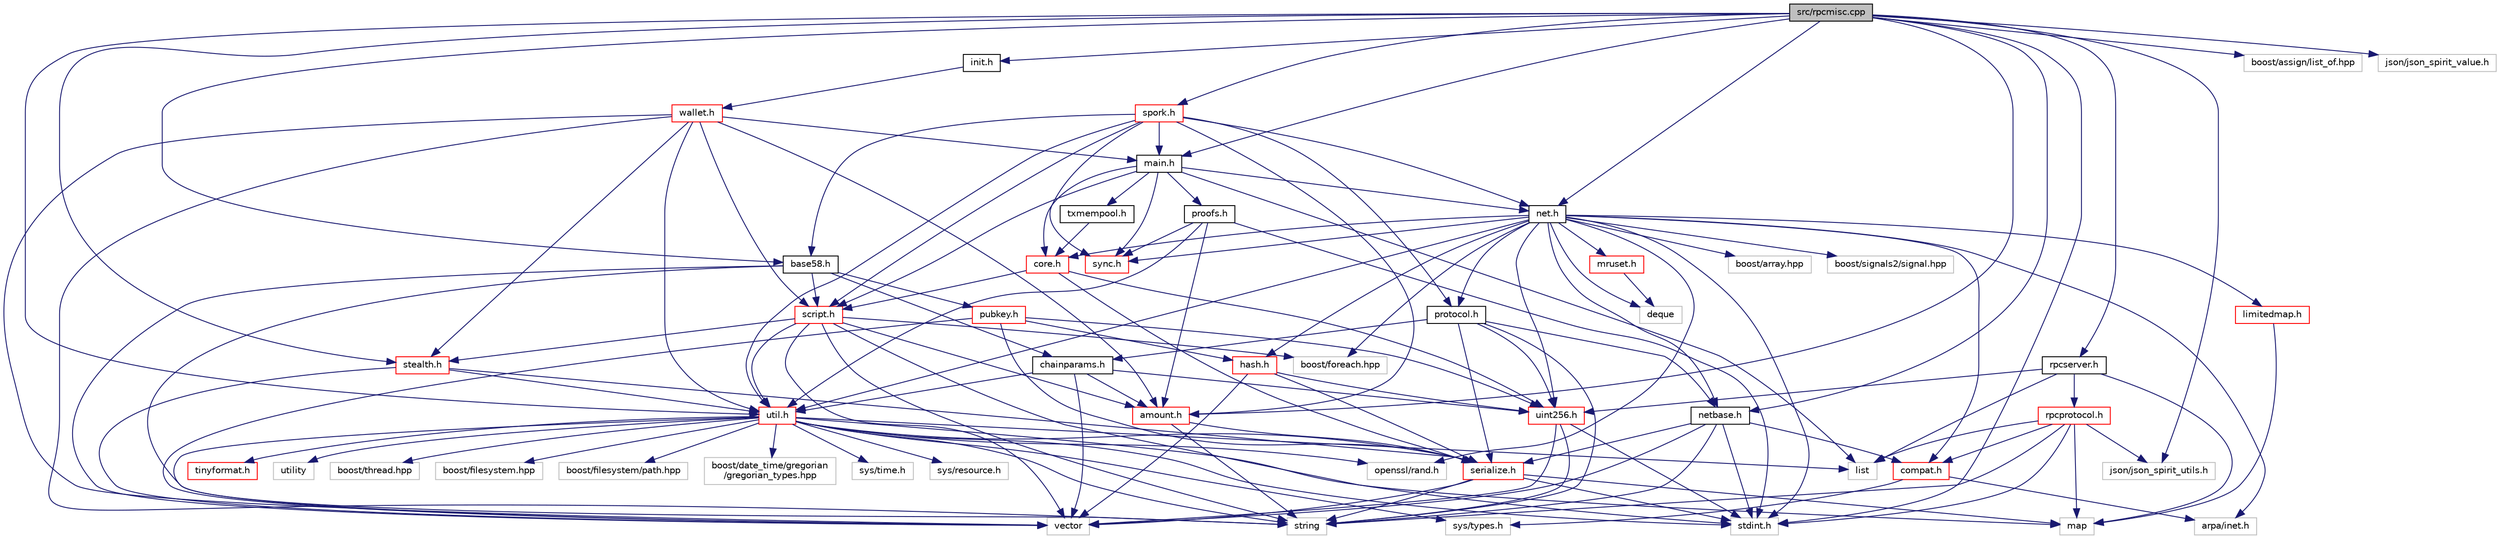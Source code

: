digraph "src/rpcmisc.cpp"
{
  edge [fontname="Helvetica",fontsize="10",labelfontname="Helvetica",labelfontsize="10"];
  node [fontname="Helvetica",fontsize="10",shape=record];
  Node0 [label="src/rpcmisc.cpp",height=0.2,width=0.4,color="black", fillcolor="grey75", style="filled", fontcolor="black"];
  Node0 -> Node1 [color="midnightblue",fontsize="10",style="solid",fontname="Helvetica"];
  Node1 [label="base58.h",height=0.2,width=0.4,color="black", fillcolor="white", style="filled",URL="$d8/d53/base58_8h.html"];
  Node1 -> Node2 [color="midnightblue",fontsize="10",style="solid",fontname="Helvetica"];
  Node2 [label="chainparams.h",height=0.2,width=0.4,color="black", fillcolor="white", style="filled",URL="$d7/ddb/chainparams_8h.html"];
  Node2 -> Node3 [color="midnightblue",fontsize="10",style="solid",fontname="Helvetica"];
  Node3 [label="uint256.h",height=0.2,width=0.4,color="red", fillcolor="white", style="filled",URL="$d5/d4d/uint256_8h.html"];
  Node3 -> Node7 [color="midnightblue",fontsize="10",style="solid",fontname="Helvetica"];
  Node7 [label="stdint.h",height=0.2,width=0.4,color="grey75", fillcolor="white", style="filled"];
  Node3 -> Node8 [color="midnightblue",fontsize="10",style="solid",fontname="Helvetica"];
  Node8 [label="string",height=0.2,width=0.4,color="grey75", fillcolor="white", style="filled"];
  Node3 -> Node9 [color="midnightblue",fontsize="10",style="solid",fontname="Helvetica"];
  Node9 [label="vector",height=0.2,width=0.4,color="grey75", fillcolor="white", style="filled"];
  Node2 -> Node10 [color="midnightblue",fontsize="10",style="solid",fontname="Helvetica"];
  Node10 [label="util.h",height=0.2,width=0.4,color="red", fillcolor="white", style="filled",URL="$d8/d3c/util_8h.html"];
  Node10 -> Node11 [color="midnightblue",fontsize="10",style="solid",fontname="Helvetica"];
  Node11 [label="sys/types.h",height=0.2,width=0.4,color="grey75", fillcolor="white", style="filled"];
  Node10 -> Node12 [color="midnightblue",fontsize="10",style="solid",fontname="Helvetica"];
  Node12 [label="sys/time.h",height=0.2,width=0.4,color="grey75", fillcolor="white", style="filled"];
  Node10 -> Node13 [color="midnightblue",fontsize="10",style="solid",fontname="Helvetica"];
  Node13 [label="sys/resource.h",height=0.2,width=0.4,color="grey75", fillcolor="white", style="filled"];
  Node10 -> Node14 [color="midnightblue",fontsize="10",style="solid",fontname="Helvetica"];
  Node14 [label="serialize.h",height=0.2,width=0.4,color="red", fillcolor="white", style="filled",URL="$df/d9d/serialize_8h.html"];
  Node14 -> Node8 [color="midnightblue",fontsize="10",style="solid",fontname="Helvetica"];
  Node14 -> Node9 [color="midnightblue",fontsize="10",style="solid",fontname="Helvetica"];
  Node14 -> Node15 [color="midnightblue",fontsize="10",style="solid",fontname="Helvetica"];
  Node15 [label="map",height=0.2,width=0.4,color="grey75", fillcolor="white", style="filled"];
  Node14 -> Node7 [color="midnightblue",fontsize="10",style="solid",fontname="Helvetica"];
  Node10 -> Node30 [color="midnightblue",fontsize="10",style="solid",fontname="Helvetica"];
  Node30 [label="tinyformat.h",height=0.2,width=0.4,color="red", fillcolor="white", style="filled",URL="$d1/db1/tinyformat_8h.html"];
  Node10 -> Node15 [color="midnightblue",fontsize="10",style="solid",fontname="Helvetica"];
  Node10 -> Node33 [color="midnightblue",fontsize="10",style="solid",fontname="Helvetica"];
  Node33 [label="list",height=0.2,width=0.4,color="grey75", fillcolor="white", style="filled"];
  Node10 -> Node34 [color="midnightblue",fontsize="10",style="solid",fontname="Helvetica"];
  Node34 [label="utility",height=0.2,width=0.4,color="grey75", fillcolor="white", style="filled"];
  Node10 -> Node9 [color="midnightblue",fontsize="10",style="solid",fontname="Helvetica"];
  Node10 -> Node8 [color="midnightblue",fontsize="10",style="solid",fontname="Helvetica"];
  Node10 -> Node35 [color="midnightblue",fontsize="10",style="solid",fontname="Helvetica"];
  Node35 [label="boost/thread.hpp",height=0.2,width=0.4,color="grey75", fillcolor="white", style="filled"];
  Node10 -> Node36 [color="midnightblue",fontsize="10",style="solid",fontname="Helvetica"];
  Node36 [label="boost/filesystem.hpp",height=0.2,width=0.4,color="grey75", fillcolor="white", style="filled"];
  Node10 -> Node37 [color="midnightblue",fontsize="10",style="solid",fontname="Helvetica"];
  Node37 [label="boost/filesystem/path.hpp",height=0.2,width=0.4,color="grey75", fillcolor="white", style="filled"];
  Node10 -> Node38 [color="midnightblue",fontsize="10",style="solid",fontname="Helvetica"];
  Node38 [label="boost/date_time/gregorian\l/gregorian_types.hpp",height=0.2,width=0.4,color="grey75", fillcolor="white", style="filled"];
  Node10 -> Node44 [color="midnightblue",fontsize="10",style="solid",fontname="Helvetica"];
  Node44 [label="openssl/rand.h",height=0.2,width=0.4,color="grey75", fillcolor="white", style="filled"];
  Node10 -> Node7 [color="midnightblue",fontsize="10",style="solid",fontname="Helvetica"];
  Node2 -> Node46 [color="midnightblue",fontsize="10",style="solid",fontname="Helvetica"];
  Node46 [label="amount.h",height=0.2,width=0.4,color="red", fillcolor="white", style="filled",URL="$dd/d2f/amount_8h.html"];
  Node46 -> Node14 [color="midnightblue",fontsize="10",style="solid",fontname="Helvetica"];
  Node46 -> Node8 [color="midnightblue",fontsize="10",style="solid",fontname="Helvetica"];
  Node2 -> Node9 [color="midnightblue",fontsize="10",style="solid",fontname="Helvetica"];
  Node1 -> Node47 [color="midnightblue",fontsize="10",style="solid",fontname="Helvetica"];
  Node47 [label="pubkey.h",height=0.2,width=0.4,color="red", fillcolor="white", style="filled",URL="$d4/daf/pubkey_8h.html"];
  Node47 -> Node48 [color="midnightblue",fontsize="10",style="solid",fontname="Helvetica"];
  Node48 [label="hash.h",height=0.2,width=0.4,color="red", fillcolor="white", style="filled",URL="$db/dfb/hash_8h.html"];
  Node48 -> Node3 [color="midnightblue",fontsize="10",style="solid",fontname="Helvetica"];
  Node48 -> Node14 [color="midnightblue",fontsize="10",style="solid",fontname="Helvetica"];
  Node48 -> Node9 [color="midnightblue",fontsize="10",style="solid",fontname="Helvetica"];
  Node47 -> Node14 [color="midnightblue",fontsize="10",style="solid",fontname="Helvetica"];
  Node47 -> Node3 [color="midnightblue",fontsize="10",style="solid",fontname="Helvetica"];
  Node47 -> Node9 [color="midnightblue",fontsize="10",style="solid",fontname="Helvetica"];
  Node1 -> Node53 [color="midnightblue",fontsize="10",style="solid",fontname="Helvetica"];
  Node53 [label="script.h",height=0.2,width=0.4,color="red", fillcolor="white", style="filled",URL="$de/d7f/script_8h.html"];
  Node53 -> Node8 [color="midnightblue",fontsize="10",style="solid",fontname="Helvetica"];
  Node53 -> Node9 [color="midnightblue",fontsize="10",style="solid",fontname="Helvetica"];
  Node53 -> Node7 [color="midnightblue",fontsize="10",style="solid",fontname="Helvetica"];
  Node53 -> Node54 [color="midnightblue",fontsize="10",style="solid",fontname="Helvetica"];
  Node54 [label="boost/foreach.hpp",height=0.2,width=0.4,color="grey75", fillcolor="white", style="filled"];
  Node53 -> Node10 [color="midnightblue",fontsize="10",style="solid",fontname="Helvetica"];
  Node53 -> Node46 [color="midnightblue",fontsize="10",style="solid",fontname="Helvetica"];
  Node53 -> Node64 [color="midnightblue",fontsize="10",style="solid",fontname="Helvetica"];
  Node64 [label="stealth.h",height=0.2,width=0.4,color="red", fillcolor="white", style="filled",URL="$d4/d43/stealth_8h.html"];
  Node64 -> Node9 [color="midnightblue",fontsize="10",style="solid",fontname="Helvetica"];
  Node64 -> Node10 [color="midnightblue",fontsize="10",style="solid",fontname="Helvetica"];
  Node64 -> Node14 [color="midnightblue",fontsize="10",style="solid",fontname="Helvetica"];
  Node1 -> Node8 [color="midnightblue",fontsize="10",style="solid",fontname="Helvetica"];
  Node1 -> Node9 [color="midnightblue",fontsize="10",style="solid",fontname="Helvetica"];
  Node0 -> Node67 [color="midnightblue",fontsize="10",style="solid",fontname="Helvetica"];
  Node67 [label="init.h",height=0.2,width=0.4,color="black", fillcolor="white", style="filled",URL="$d8/dc0/init_8h.html"];
  Node67 -> Node68 [color="midnightblue",fontsize="10",style="solid",fontname="Helvetica"];
  Node68 [label="wallet.h",height=0.2,width=0.4,color="red", fillcolor="white", style="filled",URL="$d0/df4/wallet_8h.html"];
  Node68 -> Node8 [color="midnightblue",fontsize="10",style="solid",fontname="Helvetica"];
  Node68 -> Node9 [color="midnightblue",fontsize="10",style="solid",fontname="Helvetica"];
  Node68 -> Node73 [color="midnightblue",fontsize="10",style="solid",fontname="Helvetica"];
  Node73 [label="main.h",height=0.2,width=0.4,color="black", fillcolor="white", style="filled",URL="$d4/dbf/main_8h.html"];
  Node73 -> Node74 [color="midnightblue",fontsize="10",style="solid",fontname="Helvetica"];
  Node74 [label="proofs.h",height=0.2,width=0.4,color="black", fillcolor="white", style="filled",URL="$d7/d48/proofs_8h.html"];
  Node74 -> Node7 [color="midnightblue",fontsize="10",style="solid",fontname="Helvetica"];
  Node74 -> Node46 [color="midnightblue",fontsize="10",style="solid",fontname="Helvetica"];
  Node74 -> Node58 [color="midnightblue",fontsize="10",style="solid",fontname="Helvetica"];
  Node58 [label="sync.h",height=0.2,width=0.4,color="red", fillcolor="white", style="filled",URL="$de/d6b/sync_8h.html"];
  Node74 -> Node10 [color="midnightblue",fontsize="10",style="solid",fontname="Helvetica"];
  Node73 -> Node75 [color="midnightblue",fontsize="10",style="solid",fontname="Helvetica"];
  Node75 [label="core.h",height=0.2,width=0.4,color="red", fillcolor="white", style="filled",URL="$d5/dc4/core_8h.html"];
  Node75 -> Node3 [color="midnightblue",fontsize="10",style="solid",fontname="Helvetica"];
  Node75 -> Node14 [color="midnightblue",fontsize="10",style="solid",fontname="Helvetica"];
  Node75 -> Node53 [color="midnightblue",fontsize="10",style="solid",fontname="Helvetica"];
  Node73 -> Node58 [color="midnightblue",fontsize="10",style="solid",fontname="Helvetica"];
  Node73 -> Node76 [color="midnightblue",fontsize="10",style="solid",fontname="Helvetica"];
  Node76 [label="txmempool.h",height=0.2,width=0.4,color="black", fillcolor="white", style="filled",URL="$d4/d09/txmempool_8h.html"];
  Node76 -> Node75 [color="midnightblue",fontsize="10",style="solid",fontname="Helvetica"];
  Node73 -> Node77 [color="midnightblue",fontsize="10",style="solid",fontname="Helvetica"];
  Node77 [label="net.h",height=0.2,width=0.4,color="black", fillcolor="white", style="filled",URL="$d7/d97/net_8h.html"];
  Node77 -> Node78 [color="midnightblue",fontsize="10",style="solid",fontname="Helvetica"];
  Node78 [label="compat.h",height=0.2,width=0.4,color="red", fillcolor="white", style="filled",URL="$d3/d2d/compat_8h.html"];
  Node78 -> Node11 [color="midnightblue",fontsize="10",style="solid",fontname="Helvetica"];
  Node78 -> Node85 [color="midnightblue",fontsize="10",style="solid",fontname="Helvetica"];
  Node85 [label="arpa/inet.h",height=0.2,width=0.4,color="grey75", fillcolor="white", style="filled"];
  Node77 -> Node75 [color="midnightblue",fontsize="10",style="solid",fontname="Helvetica"];
  Node77 -> Node48 [color="midnightblue",fontsize="10",style="solid",fontname="Helvetica"];
  Node77 -> Node91 [color="midnightblue",fontsize="10",style="solid",fontname="Helvetica"];
  Node91 [label="limitedmap.h",height=0.2,width=0.4,color="red", fillcolor="white", style="filled",URL="$d9/de8/limitedmap_8h.html"];
  Node91 -> Node15 [color="midnightblue",fontsize="10",style="solid",fontname="Helvetica"];
  Node77 -> Node92 [color="midnightblue",fontsize="10",style="solid",fontname="Helvetica"];
  Node92 [label="mruset.h",height=0.2,width=0.4,color="red", fillcolor="white", style="filled",URL="$d6/d97/mruset_8h.html"];
  Node92 -> Node93 [color="midnightblue",fontsize="10",style="solid",fontname="Helvetica"];
  Node93 [label="deque",height=0.2,width=0.4,color="grey75", fillcolor="white", style="filled"];
  Node77 -> Node94 [color="midnightblue",fontsize="10",style="solid",fontname="Helvetica"];
  Node94 [label="netbase.h",height=0.2,width=0.4,color="black", fillcolor="white", style="filled",URL="$da/df0/netbase_8h.html"];
  Node94 -> Node78 [color="midnightblue",fontsize="10",style="solid",fontname="Helvetica"];
  Node94 -> Node14 [color="midnightblue",fontsize="10",style="solid",fontname="Helvetica"];
  Node94 -> Node7 [color="midnightblue",fontsize="10",style="solid",fontname="Helvetica"];
  Node94 -> Node8 [color="midnightblue",fontsize="10",style="solid",fontname="Helvetica"];
  Node94 -> Node9 [color="midnightblue",fontsize="10",style="solid",fontname="Helvetica"];
  Node77 -> Node95 [color="midnightblue",fontsize="10",style="solid",fontname="Helvetica"];
  Node95 [label="protocol.h",height=0.2,width=0.4,color="black", fillcolor="white", style="filled",URL="$d2/d5e/protocol_8h.html"];
  Node95 -> Node2 [color="midnightblue",fontsize="10",style="solid",fontname="Helvetica"];
  Node95 -> Node14 [color="midnightblue",fontsize="10",style="solid",fontname="Helvetica"];
  Node95 -> Node94 [color="midnightblue",fontsize="10",style="solid",fontname="Helvetica"];
  Node95 -> Node8 [color="midnightblue",fontsize="10",style="solid",fontname="Helvetica"];
  Node95 -> Node3 [color="midnightblue",fontsize="10",style="solid",fontname="Helvetica"];
  Node77 -> Node58 [color="midnightblue",fontsize="10",style="solid",fontname="Helvetica"];
  Node77 -> Node3 [color="midnightblue",fontsize="10",style="solid",fontname="Helvetica"];
  Node77 -> Node10 [color="midnightblue",fontsize="10",style="solid",fontname="Helvetica"];
  Node77 -> Node93 [color="midnightblue",fontsize="10",style="solid",fontname="Helvetica"];
  Node77 -> Node7 [color="midnightblue",fontsize="10",style="solid",fontname="Helvetica"];
  Node77 -> Node85 [color="midnightblue",fontsize="10",style="solid",fontname="Helvetica"];
  Node77 -> Node96 [color="midnightblue",fontsize="10",style="solid",fontname="Helvetica"];
  Node96 [label="boost/array.hpp",height=0.2,width=0.4,color="grey75", fillcolor="white", style="filled"];
  Node77 -> Node54 [color="midnightblue",fontsize="10",style="solid",fontname="Helvetica"];
  Node77 -> Node63 [color="midnightblue",fontsize="10",style="solid",fontname="Helvetica"];
  Node63 [label="boost/signals2/signal.hpp",height=0.2,width=0.4,color="grey75", fillcolor="white", style="filled"];
  Node77 -> Node44 [color="midnightblue",fontsize="10",style="solid",fontname="Helvetica"];
  Node73 -> Node53 [color="midnightblue",fontsize="10",style="solid",fontname="Helvetica"];
  Node73 -> Node33 [color="midnightblue",fontsize="10",style="solid",fontname="Helvetica"];
  Node68 -> Node53 [color="midnightblue",fontsize="10",style="solid",fontname="Helvetica"];
  Node68 -> Node10 [color="midnightblue",fontsize="10",style="solid",fontname="Helvetica"];
  Node68 -> Node46 [color="midnightblue",fontsize="10",style="solid",fontname="Helvetica"];
  Node68 -> Node64 [color="midnightblue",fontsize="10",style="solid",fontname="Helvetica"];
  Node0 -> Node73 [color="midnightblue",fontsize="10",style="solid",fontname="Helvetica"];
  Node0 -> Node77 [color="midnightblue",fontsize="10",style="solid",fontname="Helvetica"];
  Node0 -> Node94 [color="midnightblue",fontsize="10",style="solid",fontname="Helvetica"];
  Node0 -> Node99 [color="midnightblue",fontsize="10",style="solid",fontname="Helvetica"];
  Node99 [label="rpcserver.h",height=0.2,width=0.4,color="black", fillcolor="white", style="filled",URL="$d3/da2/rpcserver_8h.html"];
  Node99 -> Node3 [color="midnightblue",fontsize="10",style="solid",fontname="Helvetica"];
  Node99 -> Node100 [color="midnightblue",fontsize="10",style="solid",fontname="Helvetica"];
  Node100 [label="rpcprotocol.h",height=0.2,width=0.4,color="red", fillcolor="white", style="filled",URL="$d8/dc5/rpcprotocol_8h.html"];
  Node100 -> Node78 [color="midnightblue",fontsize="10",style="solid",fontname="Helvetica"];
  Node100 -> Node33 [color="midnightblue",fontsize="10",style="solid",fontname="Helvetica"];
  Node100 -> Node15 [color="midnightblue",fontsize="10",style="solid",fontname="Helvetica"];
  Node100 -> Node7 [color="midnightblue",fontsize="10",style="solid",fontname="Helvetica"];
  Node100 -> Node8 [color="midnightblue",fontsize="10",style="solid",fontname="Helvetica"];
  Node100 -> Node106 [color="midnightblue",fontsize="10",style="solid",fontname="Helvetica"];
  Node106 [label="json/json_spirit_utils.h",height=0.2,width=0.4,color="grey75", fillcolor="white", style="filled"];
  Node99 -> Node33 [color="midnightblue",fontsize="10",style="solid",fontname="Helvetica"];
  Node99 -> Node15 [color="midnightblue",fontsize="10",style="solid",fontname="Helvetica"];
  Node0 -> Node10 [color="midnightblue",fontsize="10",style="solid",fontname="Helvetica"];
  Node0 -> Node46 [color="midnightblue",fontsize="10",style="solid",fontname="Helvetica"];
  Node0 -> Node64 [color="midnightblue",fontsize="10",style="solid",fontname="Helvetica"];
  Node0 -> Node108 [color="midnightblue",fontsize="10",style="solid",fontname="Helvetica"];
  Node108 [label="spork.h",height=0.2,width=0.4,color="red", fillcolor="white", style="filled",URL="$d0/d24/spork_8h.html"];
  Node108 -> Node58 [color="midnightblue",fontsize="10",style="solid",fontname="Helvetica"];
  Node108 -> Node77 [color="midnightblue",fontsize="10",style="solid",fontname="Helvetica"];
  Node108 -> Node10 [color="midnightblue",fontsize="10",style="solid",fontname="Helvetica"];
  Node108 -> Node46 [color="midnightblue",fontsize="10",style="solid",fontname="Helvetica"];
  Node108 -> Node53 [color="midnightblue",fontsize="10",style="solid",fontname="Helvetica"];
  Node108 -> Node1 [color="midnightblue",fontsize="10",style="solid",fontname="Helvetica"];
  Node108 -> Node73 [color="midnightblue",fontsize="10",style="solid",fontname="Helvetica"];
  Node108 -> Node95 [color="midnightblue",fontsize="10",style="solid",fontname="Helvetica"];
  Node0 -> Node7 [color="midnightblue",fontsize="10",style="solid",fontname="Helvetica"];
  Node0 -> Node116 [color="midnightblue",fontsize="10",style="solid",fontname="Helvetica"];
  Node116 [label="boost/assign/list_of.hpp",height=0.2,width=0.4,color="grey75", fillcolor="white", style="filled"];
  Node0 -> Node106 [color="midnightblue",fontsize="10",style="solid",fontname="Helvetica"];
  Node0 -> Node117 [color="midnightblue",fontsize="10",style="solid",fontname="Helvetica"];
  Node117 [label="json/json_spirit_value.h",height=0.2,width=0.4,color="grey75", fillcolor="white", style="filled"];
}
